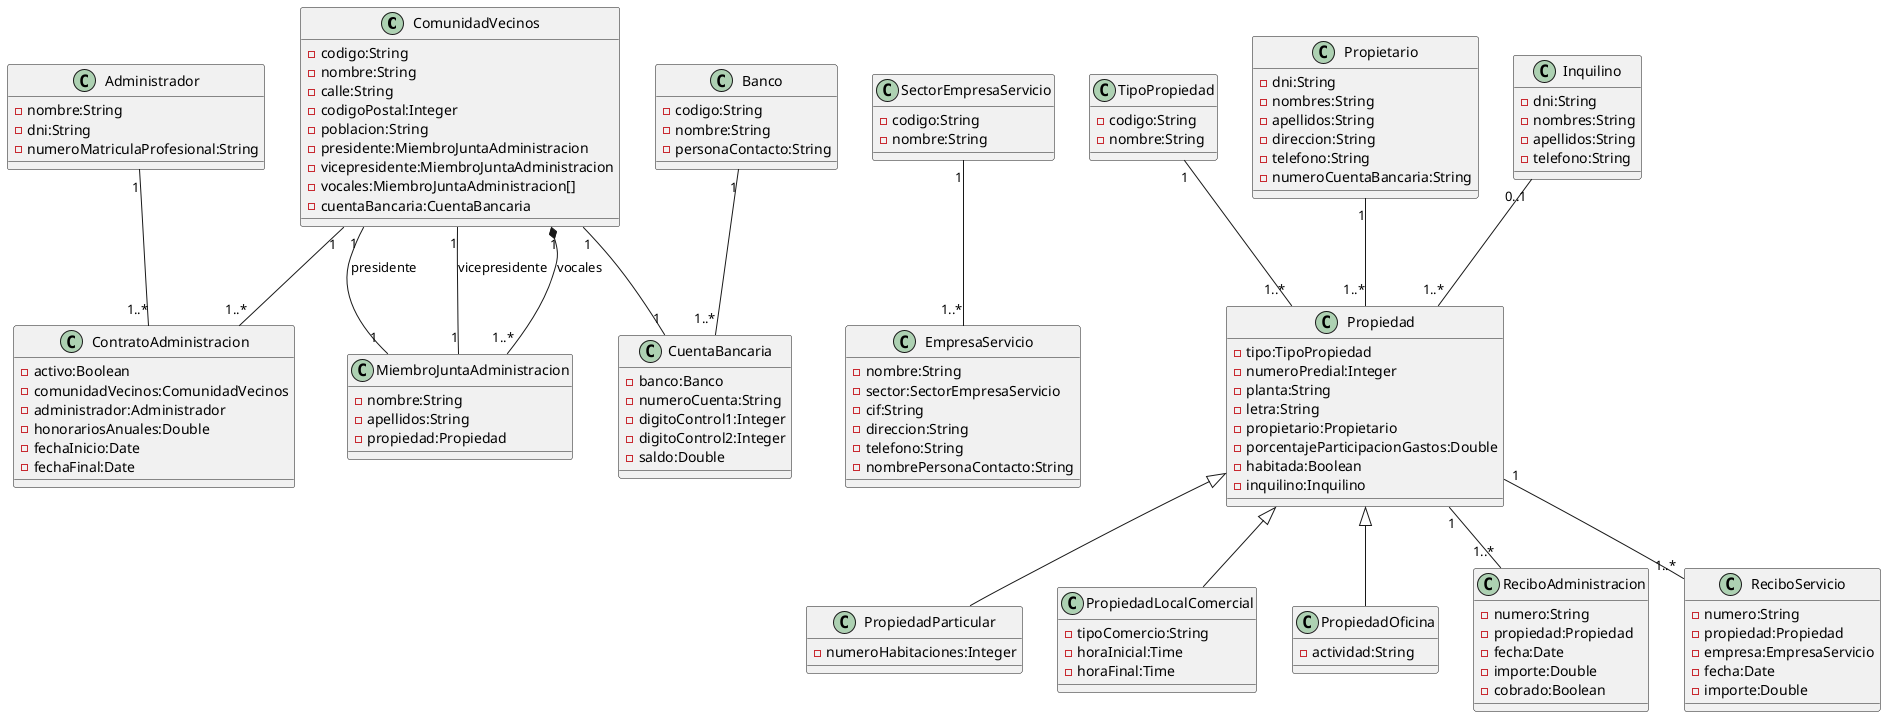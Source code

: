 @startuml uan-spec-engsw-quality-workshop-01-poo

' --- CLASES ---

class ComunidadVecinos {
    -codigo:String
    -nombre:String
    -calle:String
    -codigoPostal:Integer
    -poblacion:String
    -presidente:MiembroJuntaAdministracion
    -vicepresidente:MiembroJuntaAdministracion
    -vocales:MiembroJuntaAdministracion[]
    -cuentaBancaria:CuentaBancaria
}

class ContratoAdministracion {
    -activo:Boolean
    -comunidadVecinos:ComunidadVecinos
    -administrador:Administrador
    -honorariosAnuales:Double
    -fechaInicio:Date
    -fechaFinal:Date
}

class Administrador {
    -nombre:String
    -dni:String
    -numeroMatriculaProfesional:String
}

class SectorEmpresaServicio {
    -codigo:String
    -nombre:String
}

class EmpresaServicio {
    -nombre:String
    -sector:SectorEmpresaServicio
    -cif:String
    -direccion:String
    -telefono:String
    -nombrePersonaContacto:String
}

class TipoPropiedad {
    -codigo:String
    -nombre:String
}

class Propietario {
    -dni:String
    -nombres:String
    -apellidos:String
    -direccion:String
    -telefono:String
    -numeroCuentaBancaria:String
}

class Inquilino {
    -dni:String
    -nombres:String
    -apellidos:String
    -telefono:String
}

class Propiedad {
    -tipo:TipoPropiedad
    -numeroPredial:Integer
    -planta:String
    -letra:String
    -propietario:Propietario
    -porcentajeParticipacionGastos:Double
    -habitada:Boolean
    -inquilino:Inquilino
}

class PropiedadParticular {
    -numeroHabitaciones:Integer
}

class PropiedadLocalComercial {
    -tipoComercio:String
    -horaInicial:Time
    -horaFinal:Time
}

class PropiedadOficina {
    -actividad:String
}

class MiembroJuntaAdministracion {
    -nombre:String
    -apellidos:String
    -propiedad:Propiedad
}

class Banco {
    -codigo:String
    -nombre:String
    -personaContacto:String
}

class CuentaBancaria {
    -banco:Banco
    -numeroCuenta:String
    -digitoControl1:Integer
    -digitoControl2:Integer
    -saldo:Double
}

class ReciboAdministracion {
    -numero:String
    -propiedad:Propiedad
    -fecha:Date
    -importe:Double
    -cobrado:Boolean
}

class ReciboServicio {
    -numero:String
    -propiedad:Propiedad
    -empresa:EmpresaServicio
    -fecha:Date
    -importe:Double
}

' --- MULTIPLICIDAD Y ASOCIACIONES ---

ComunidadVecinos "1" -- "1..*" ContratoAdministracion

Administrador "1" -- "1..*" ContratoAdministracion

SectorEmpresaServicio "1" -- "1..*" EmpresaServicio

TipoPropiedad "1" -- "1..*" Propiedad

Propietario "1" -- "1..*" Propiedad

Inquilino "0..1" -- "1..*" Propiedad

Propiedad <|-- PropiedadParticular

Propiedad <|-- PropiedadLocalComercial

Propiedad <|-- PropiedadOficina

ComunidadVecinos "1" -- "1" MiembroJuntaAdministracion : presidente

ComunidadVecinos "1" -- "1" MiembroJuntaAdministracion : vicepresidente

ComunidadVecinos "1" *-- "1..*" MiembroJuntaAdministracion : vocales

Banco "1" -- "1..*" CuentaBancaria

ComunidadVecinos "1" -- "1" CuentaBancaria

Propiedad "1" -- "1..*" ReciboAdministracion

Propiedad "1" -- "1..*" ReciboServicio

@enduml